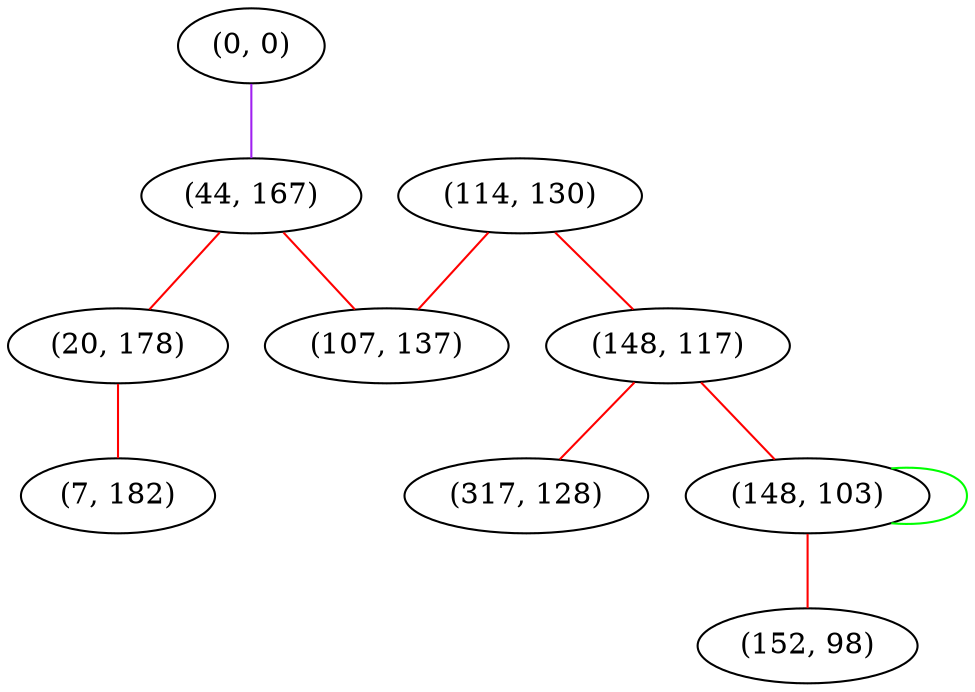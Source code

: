 graph "" {
"(0, 0)";
"(114, 130)";
"(148, 117)";
"(44, 167)";
"(107, 137)";
"(317, 128)";
"(148, 103)";
"(152, 98)";
"(20, 178)";
"(7, 182)";
"(0, 0)" -- "(44, 167)"  [color=purple, key=0, weight=4];
"(114, 130)" -- "(148, 117)"  [color=red, key=0, weight=1];
"(114, 130)" -- "(107, 137)"  [color=red, key=0, weight=1];
"(148, 117)" -- "(148, 103)"  [color=red, key=0, weight=1];
"(148, 117)" -- "(317, 128)"  [color=red, key=0, weight=1];
"(44, 167)" -- "(20, 178)"  [color=red, key=0, weight=1];
"(44, 167)" -- "(107, 137)"  [color=red, key=0, weight=1];
"(148, 103)" -- "(148, 103)"  [color=green, key=0, weight=2];
"(148, 103)" -- "(152, 98)"  [color=red, key=0, weight=1];
"(20, 178)" -- "(7, 182)"  [color=red, key=0, weight=1];
}
